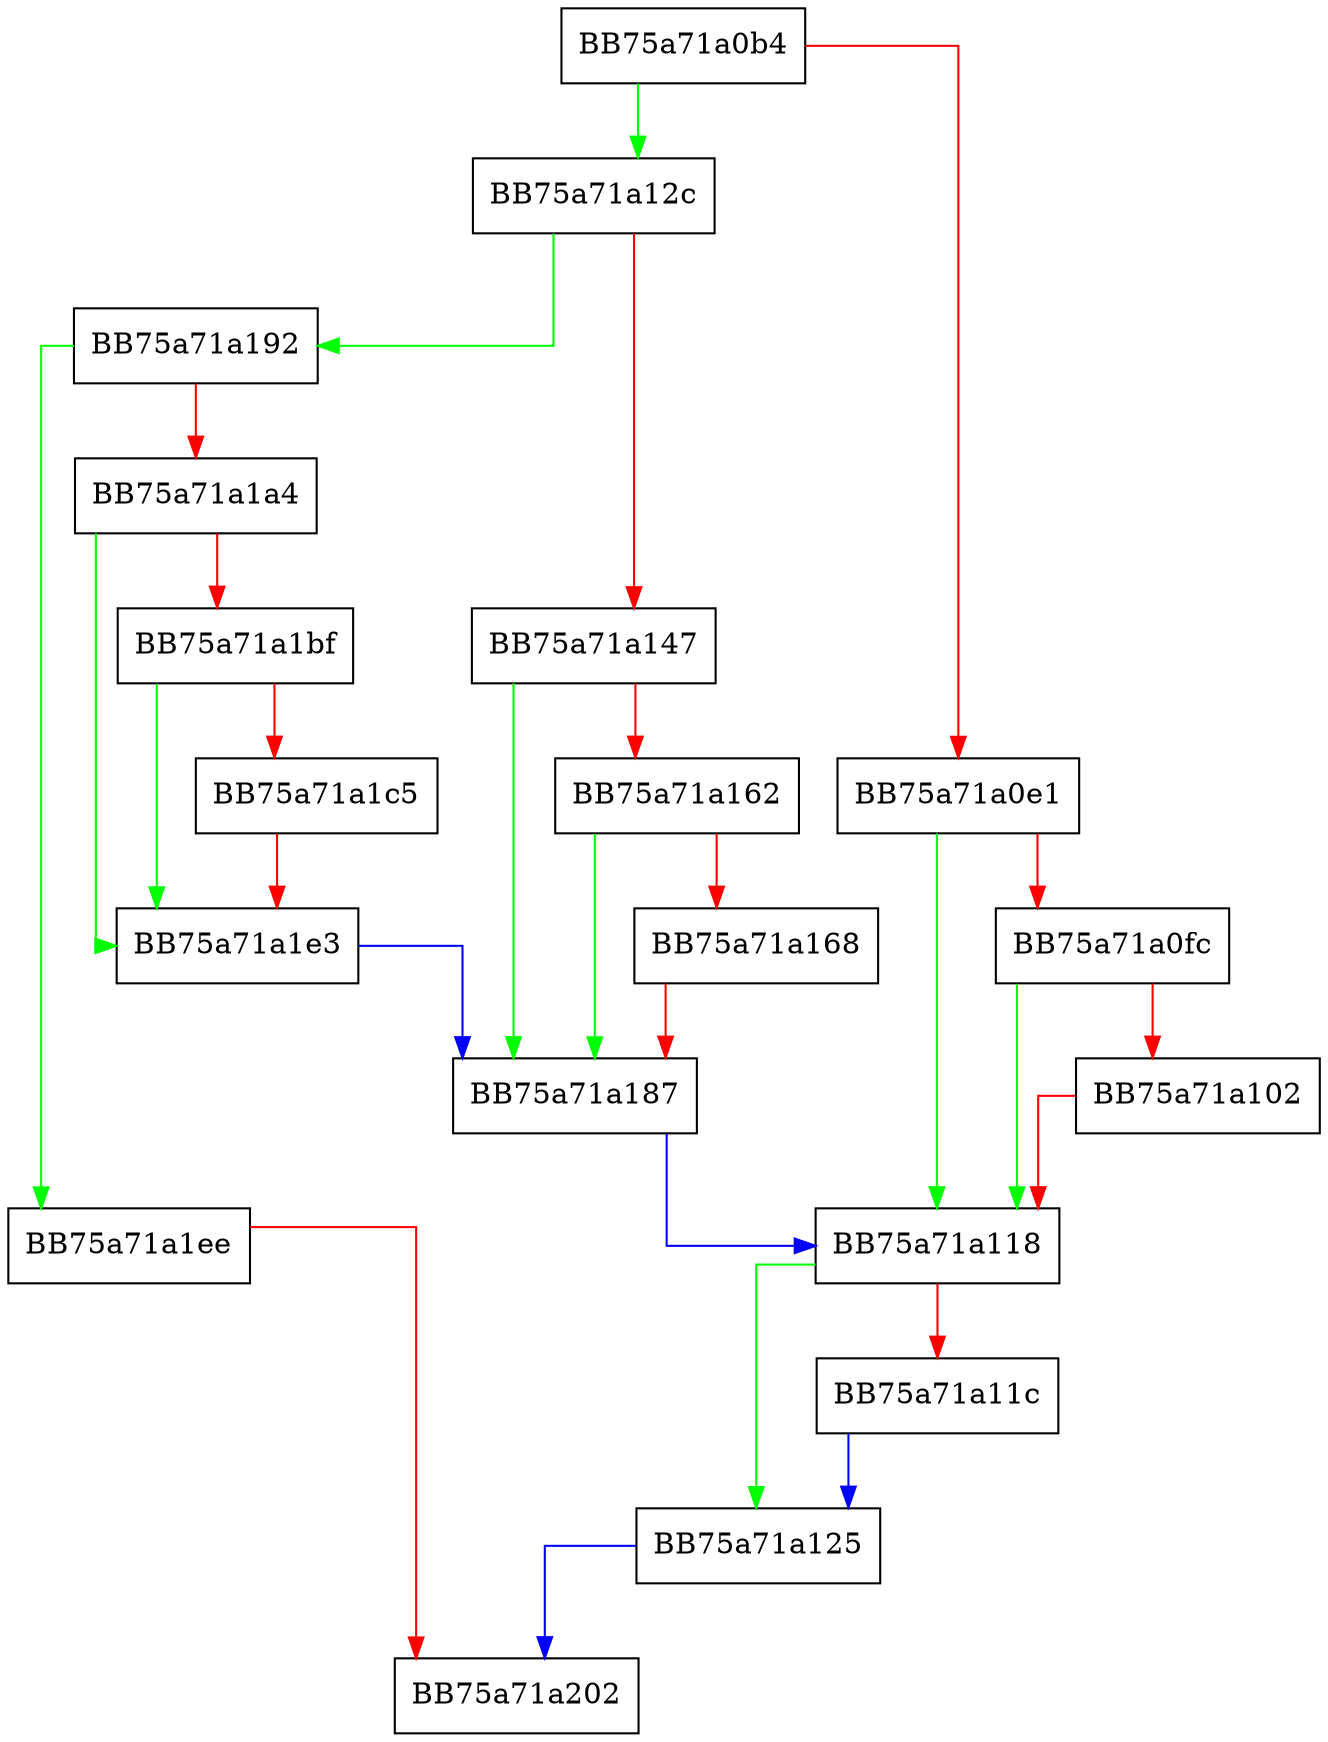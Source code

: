 digraph RunDriver {
  node [shape="box"];
  graph [splines=ortho];
  BB75a71a0b4 -> BB75a71a12c [color="green"];
  BB75a71a0b4 -> BB75a71a0e1 [color="red"];
  BB75a71a0e1 -> BB75a71a118 [color="green"];
  BB75a71a0e1 -> BB75a71a0fc [color="red"];
  BB75a71a0fc -> BB75a71a118 [color="green"];
  BB75a71a0fc -> BB75a71a102 [color="red"];
  BB75a71a102 -> BB75a71a118 [color="red"];
  BB75a71a118 -> BB75a71a125 [color="green"];
  BB75a71a118 -> BB75a71a11c [color="red"];
  BB75a71a11c -> BB75a71a125 [color="blue"];
  BB75a71a125 -> BB75a71a202 [color="blue"];
  BB75a71a12c -> BB75a71a192 [color="green"];
  BB75a71a12c -> BB75a71a147 [color="red"];
  BB75a71a147 -> BB75a71a187 [color="green"];
  BB75a71a147 -> BB75a71a162 [color="red"];
  BB75a71a162 -> BB75a71a187 [color="green"];
  BB75a71a162 -> BB75a71a168 [color="red"];
  BB75a71a168 -> BB75a71a187 [color="red"];
  BB75a71a187 -> BB75a71a118 [color="blue"];
  BB75a71a192 -> BB75a71a1ee [color="green"];
  BB75a71a192 -> BB75a71a1a4 [color="red"];
  BB75a71a1a4 -> BB75a71a1e3 [color="green"];
  BB75a71a1a4 -> BB75a71a1bf [color="red"];
  BB75a71a1bf -> BB75a71a1e3 [color="green"];
  BB75a71a1bf -> BB75a71a1c5 [color="red"];
  BB75a71a1c5 -> BB75a71a1e3 [color="red"];
  BB75a71a1e3 -> BB75a71a187 [color="blue"];
  BB75a71a1ee -> BB75a71a202 [color="red"];
}